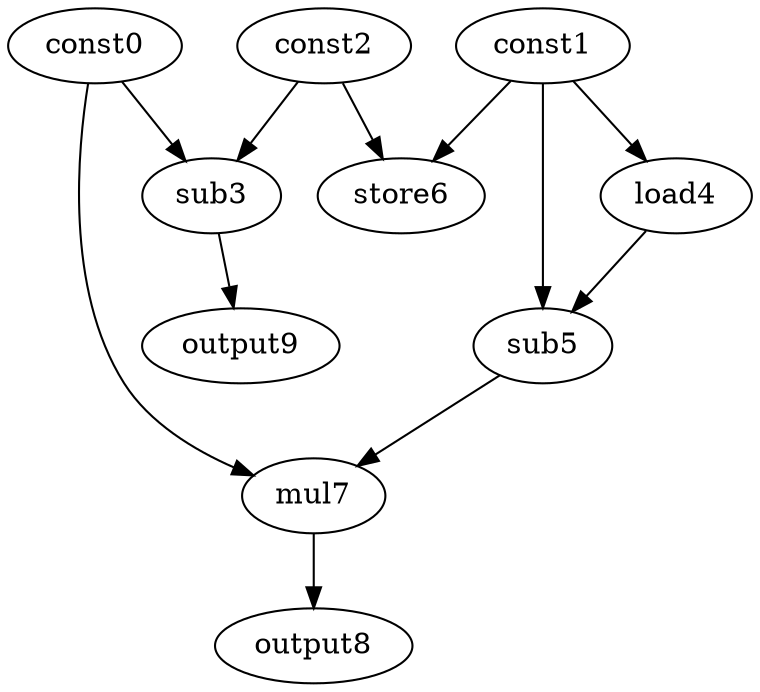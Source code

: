 digraph G { 
const0[opcode=const]; 
const1[opcode=const]; 
const2[opcode=const]; 
sub3[opcode=sub]; 
load4[opcode=load]; 
sub5[opcode=sub]; 
store6[opcode=store]; 
mul7[opcode=mul]; 
output8[opcode=output]; 
output9[opcode=output]; 
const0->sub3[operand=0];
const2->sub3[operand=1];
const1->load4[operand=0];
const1->store6[operand=0];
const2->store6[operand=1];
const1->sub5[operand=0];
load4->sub5[operand=1];
sub3->output9[operand=0];
const0->mul7[operand=0];
sub5->mul7[operand=1];
mul7->output8[operand=0];
}
